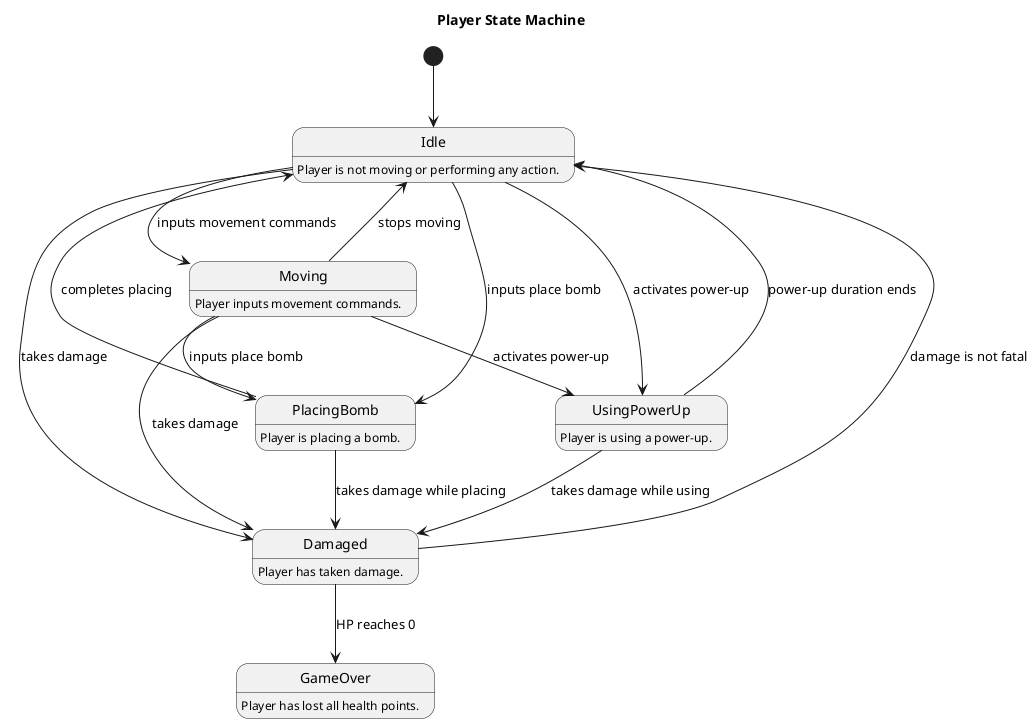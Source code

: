 @startuml PlayerStateMachine
title Player State Machine

[*] --> Idle
Idle --> Moving : inputs movement commands
Moving --> Idle : stops moving

Idle --> PlacingBomb : inputs place bomb
Moving --> PlacingBomb : inputs place bomb

Idle --> UsingPowerUp : activates power-up
Moving --> UsingPowerUp : activates power-up

PlacingBomb --> Idle : completes placing
UsingPowerUp --> Idle : power-up duration ends

Idle --> Damaged : takes damage
Moving --> Damaged : takes damage
PlacingBomb --> Damaged : takes damage while placing
UsingPowerUp --> Damaged : takes damage while using

Damaged --> GameOver : HP reaches 0
Damaged --> Idle : damage is not fatal

Idle: Player is not moving or performing any action.
Moving: Player inputs movement commands.
PlacingBomb: Player is placing a bomb.
UsingPowerUp: Player is using a power-up.
Damaged: Player has taken damage.
GameOver: Player has lost all health points.

@enduml
